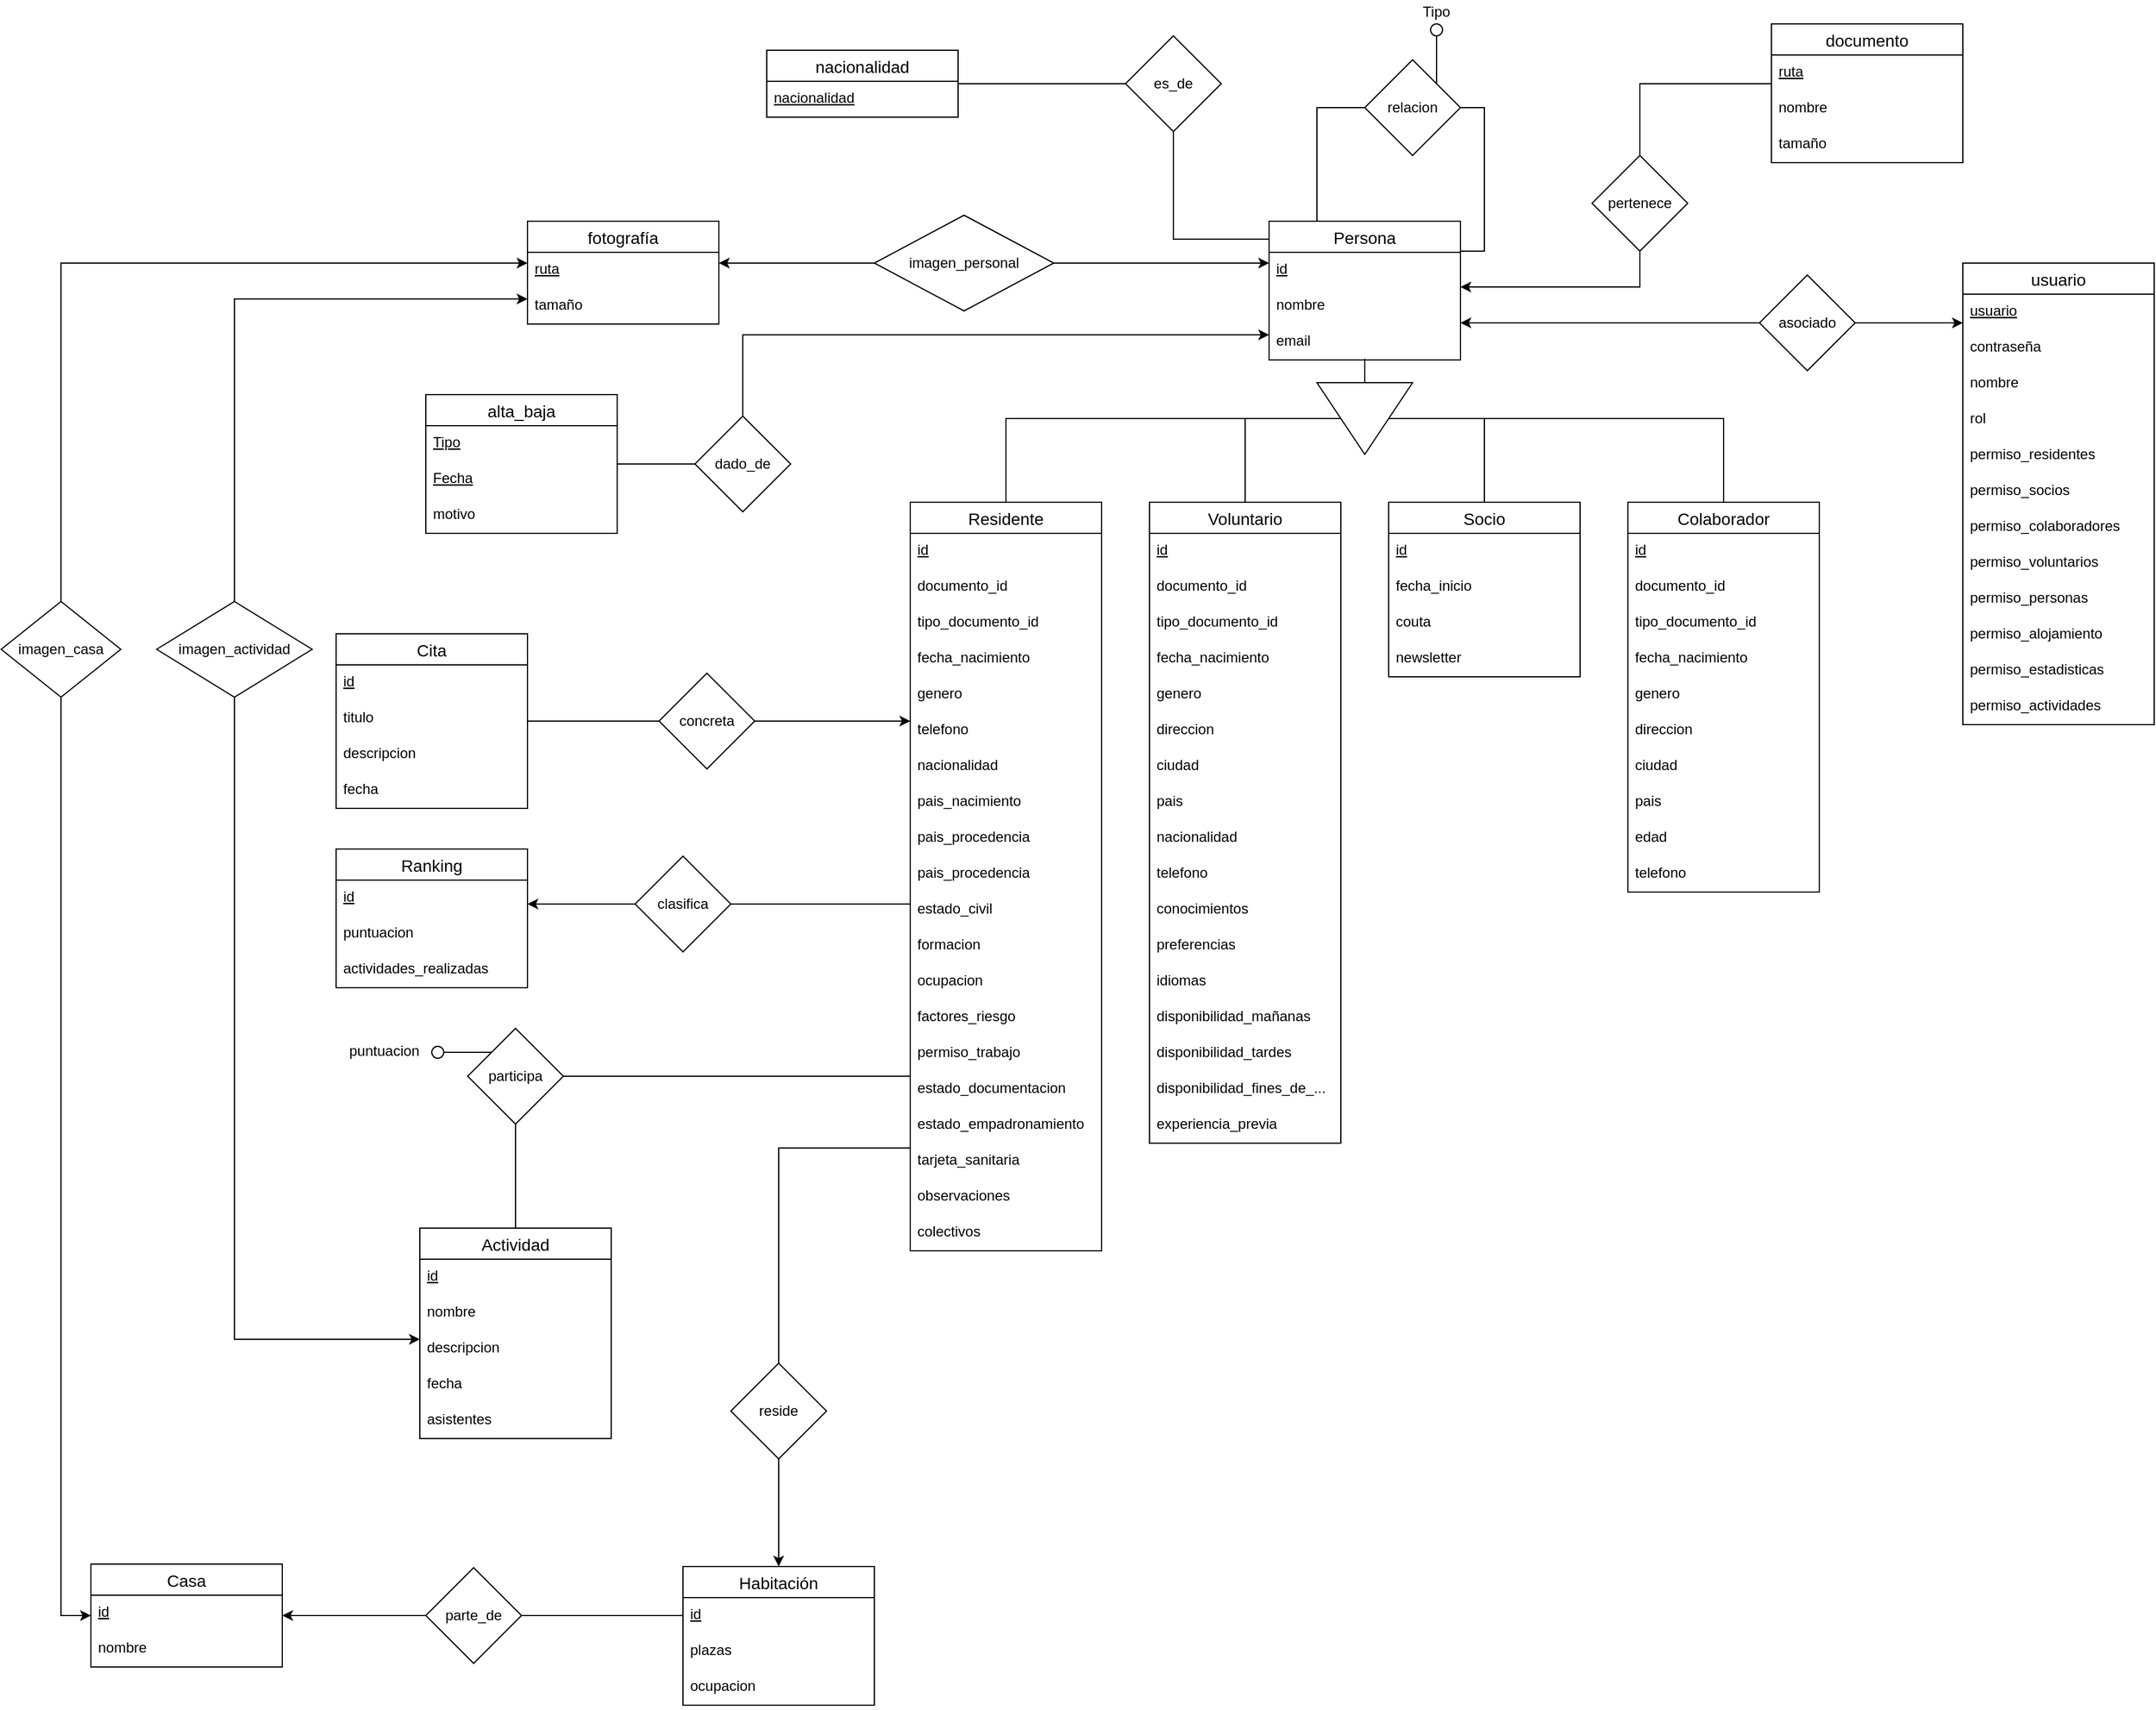 <mxfile>
    <diagram id="R2lEEEUBdFMjLlhIrx00" name="Page-1">
        <mxGraphModel dx="2163" dy="1746" grid="1" gridSize="10" guides="1" tooltips="1" connect="1" arrows="1" fold="1" page="1" pageScale="1" pageWidth="850" pageHeight="1100" math="0" shadow="0" extFonts="Permanent Marker^https://fonts.googleapis.com/css?family=Permanent+Marker">
            <root>
                <mxCell id="0"/>
                <mxCell id="1" parent="0"/>
                <mxCell id="RTzOuYfyrBg2ibAIZVm3-22" style="edgeStyle=orthogonalEdgeStyle;rounded=0;orthogonalLoop=1;jettySize=auto;html=1;endArrow=none;endFill=0;startArrow=classic;startFill=1;" parent="1" source="FFf9qLooeu-6CMNKy_Iy-1" target="RTzOuYfyrBg2ibAIZVm3-21" edge="1">
                    <mxGeometry relative="1" as="geometry">
                        <Array as="points">
                            <mxPoint x="660" y="190"/>
                            <mxPoint x="660" y="190"/>
                        </Array>
                    </mxGeometry>
                </mxCell>
                <mxCell id="FFf9qLooeu-6CMNKy_Iy-1" value="Persona" style="swimlane;fontStyle=0;childLayout=stackLayout;horizontal=1;startSize=26;horizontalStack=0;resizeParent=1;resizeParentMax=0;resizeLast=0;collapsible=1;marginBottom=0;align=center;fontSize=14;" parent="1" vertex="1">
                    <mxGeometry x="400" y="105" width="160" height="116" as="geometry"/>
                </mxCell>
                <mxCell id="FFf9qLooeu-6CMNKy_Iy-3" value="id" style="text;strokeColor=none;fillColor=none;spacingLeft=4;spacingRight=4;overflow=hidden;rotatable=0;points=[[0,0.5],[1,0.5]];portConstraint=eastwest;fontSize=12;fontStyle=4" parent="FFf9qLooeu-6CMNKy_Iy-1" vertex="1">
                    <mxGeometry y="26" width="160" height="30" as="geometry"/>
                </mxCell>
                <mxCell id="FFf9qLooeu-6CMNKy_Iy-4" value="nombre" style="text;strokeColor=none;fillColor=none;spacingLeft=4;spacingRight=4;overflow=hidden;rotatable=0;points=[[0,0.5],[1,0.5]];portConstraint=eastwest;fontSize=12;" parent="FFf9qLooeu-6CMNKy_Iy-1" vertex="1">
                    <mxGeometry y="56" width="160" height="30" as="geometry"/>
                </mxCell>
                <mxCell id="O4gCh91EaSXW-Slrrqmf-2" value="email" style="text;strokeColor=none;fillColor=none;spacingLeft=4;spacingRight=4;overflow=hidden;rotatable=0;points=[[0,0.5],[1,0.5]];portConstraint=eastwest;fontSize=12;" parent="FFf9qLooeu-6CMNKy_Iy-1" vertex="1">
                    <mxGeometry y="86" width="160" height="30" as="geometry"/>
                </mxCell>
                <mxCell id="FFf9qLooeu-6CMNKy_Iy-5" value="Voluntario" style="swimlane;fontStyle=0;childLayout=stackLayout;horizontal=1;startSize=26;horizontalStack=0;resizeParent=1;resizeParentMax=0;resizeLast=0;collapsible=1;marginBottom=0;align=center;fontSize=14;" parent="1" vertex="1">
                    <mxGeometry x="300" y="340" width="160" height="536" as="geometry"/>
                </mxCell>
                <mxCell id="FFf9qLooeu-6CMNKy_Iy-6" value="id" style="text;strokeColor=none;fillColor=none;spacingLeft=4;spacingRight=4;overflow=hidden;rotatable=0;points=[[0,0.5],[1,0.5]];portConstraint=eastwest;fontSize=12;fontStyle=4" parent="FFf9qLooeu-6CMNKy_Iy-5" vertex="1">
                    <mxGeometry y="26" width="160" height="30" as="geometry"/>
                </mxCell>
                <mxCell id="FFf9qLooeu-6CMNKy_Iy-7" value="documento_id" style="text;strokeColor=none;fillColor=none;spacingLeft=4;spacingRight=4;overflow=hidden;rotatable=0;points=[[0,0.5],[1,0.5]];portConstraint=eastwest;fontSize=12;" parent="FFf9qLooeu-6CMNKy_Iy-5" vertex="1">
                    <mxGeometry y="56" width="160" height="30" as="geometry"/>
                </mxCell>
                <mxCell id="O4gCh91EaSXW-Slrrqmf-4" value="tipo_documento_id" style="text;strokeColor=none;fillColor=none;spacingLeft=4;spacingRight=4;overflow=hidden;rotatable=0;points=[[0,0.5],[1,0.5]];portConstraint=eastwest;fontSize=12;" parent="FFf9qLooeu-6CMNKy_Iy-5" vertex="1">
                    <mxGeometry y="86" width="160" height="30" as="geometry"/>
                </mxCell>
                <mxCell id="O4gCh91EaSXW-Slrrqmf-84" value="fecha_nacimiento" style="text;strokeColor=none;fillColor=none;spacingLeft=4;spacingRight=4;overflow=hidden;rotatable=0;points=[[0,0.5],[1,0.5]];portConstraint=eastwest;fontSize=12;" parent="FFf9qLooeu-6CMNKy_Iy-5" vertex="1">
                    <mxGeometry y="116" width="160" height="30" as="geometry"/>
                </mxCell>
                <mxCell id="O4gCh91EaSXW-Slrrqmf-85" value="genero" style="text;strokeColor=none;fillColor=none;spacingLeft=4;spacingRight=4;overflow=hidden;rotatable=0;points=[[0,0.5],[1,0.5]];portConstraint=eastwest;fontSize=12;" parent="FFf9qLooeu-6CMNKy_Iy-5" vertex="1">
                    <mxGeometry y="146" width="160" height="30" as="geometry"/>
                </mxCell>
                <mxCell id="O4gCh91EaSXW-Slrrqmf-92" value="direccion" style="text;strokeColor=none;fillColor=none;spacingLeft=4;spacingRight=4;overflow=hidden;rotatable=0;points=[[0,0.5],[1,0.5]];portConstraint=eastwest;fontSize=12;" parent="FFf9qLooeu-6CMNKy_Iy-5" vertex="1">
                    <mxGeometry y="176" width="160" height="30" as="geometry"/>
                </mxCell>
                <mxCell id="O4gCh91EaSXW-Slrrqmf-93" value="ciudad" style="text;strokeColor=none;fillColor=none;spacingLeft=4;spacingRight=4;overflow=hidden;rotatable=0;points=[[0,0.5],[1,0.5]];portConstraint=eastwest;fontSize=12;" parent="FFf9qLooeu-6CMNKy_Iy-5" vertex="1">
                    <mxGeometry y="206" width="160" height="30" as="geometry"/>
                </mxCell>
                <mxCell id="O4gCh91EaSXW-Slrrqmf-94" value="pais" style="text;strokeColor=none;fillColor=none;spacingLeft=4;spacingRight=4;overflow=hidden;rotatable=0;points=[[0,0.5],[1,0.5]];portConstraint=eastwest;fontSize=12;" parent="FFf9qLooeu-6CMNKy_Iy-5" vertex="1">
                    <mxGeometry y="236" width="160" height="30" as="geometry"/>
                </mxCell>
                <mxCell id="O4gCh91EaSXW-Slrrqmf-95" value="nacionalidad" style="text;strokeColor=none;fillColor=none;spacingLeft=4;spacingRight=4;overflow=hidden;rotatable=0;points=[[0,0.5],[1,0.5]];portConstraint=eastwest;fontSize=12;" parent="FFf9qLooeu-6CMNKy_Iy-5" vertex="1">
                    <mxGeometry y="266" width="160" height="30" as="geometry"/>
                </mxCell>
                <mxCell id="O4gCh91EaSXW-Slrrqmf-96" value="telefono" style="text;strokeColor=none;fillColor=none;spacingLeft=4;spacingRight=4;overflow=hidden;rotatable=0;points=[[0,0.5],[1,0.5]];portConstraint=eastwest;fontSize=12;" parent="FFf9qLooeu-6CMNKy_Iy-5" vertex="1">
                    <mxGeometry y="296" width="160" height="30" as="geometry"/>
                </mxCell>
                <mxCell id="O4gCh91EaSXW-Slrrqmf-97" value="conocimientos" style="text;strokeColor=none;fillColor=none;spacingLeft=4;spacingRight=4;overflow=hidden;rotatable=0;points=[[0,0.5],[1,0.5]];portConstraint=eastwest;fontSize=12;" parent="FFf9qLooeu-6CMNKy_Iy-5" vertex="1">
                    <mxGeometry y="326" width="160" height="30" as="geometry"/>
                </mxCell>
                <mxCell id="O4gCh91EaSXW-Slrrqmf-98" value="preferencias" style="text;strokeColor=none;fillColor=none;spacingLeft=4;spacingRight=4;overflow=hidden;rotatable=0;points=[[0,0.5],[1,0.5]];portConstraint=eastwest;fontSize=12;" parent="FFf9qLooeu-6CMNKy_Iy-5" vertex="1">
                    <mxGeometry y="356" width="160" height="30" as="geometry"/>
                </mxCell>
                <mxCell id="O4gCh91EaSXW-Slrrqmf-99" value="idiomas" style="text;strokeColor=none;fillColor=none;spacingLeft=4;spacingRight=4;overflow=hidden;rotatable=0;points=[[0,0.5],[1,0.5]];portConstraint=eastwest;fontSize=12;" parent="FFf9qLooeu-6CMNKy_Iy-5" vertex="1">
                    <mxGeometry y="386" width="160" height="30" as="geometry"/>
                </mxCell>
                <mxCell id="O4gCh91EaSXW-Slrrqmf-100" value="disponibilidad_mañanas" style="text;strokeColor=none;fillColor=none;spacingLeft=4;spacingRight=4;overflow=hidden;rotatable=0;points=[[0,0.5],[1,0.5]];portConstraint=eastwest;fontSize=12;" parent="FFf9qLooeu-6CMNKy_Iy-5" vertex="1">
                    <mxGeometry y="416" width="160" height="30" as="geometry"/>
                </mxCell>
                <mxCell id="O4gCh91EaSXW-Slrrqmf-102" value="disponibilidad_tardes" style="text;strokeColor=none;fillColor=none;spacingLeft=4;spacingRight=4;overflow=hidden;rotatable=0;points=[[0,0.5],[1,0.5]];portConstraint=eastwest;fontSize=12;" parent="FFf9qLooeu-6CMNKy_Iy-5" vertex="1">
                    <mxGeometry y="446" width="160" height="30" as="geometry"/>
                </mxCell>
                <mxCell id="O4gCh91EaSXW-Slrrqmf-103" value="disponibilidad_fines_de_..." style="text;strokeColor=none;fillColor=none;spacingLeft=4;spacingRight=4;overflow=hidden;rotatable=0;points=[[0,0.5],[1,0.5]];portConstraint=eastwest;fontSize=12;" parent="FFf9qLooeu-6CMNKy_Iy-5" vertex="1">
                    <mxGeometry y="476" width="160" height="30" as="geometry"/>
                </mxCell>
                <mxCell id="O4gCh91EaSXW-Slrrqmf-114" value="experiencia_previa" style="text;strokeColor=none;fillColor=none;spacingLeft=4;spacingRight=4;overflow=hidden;rotatable=0;points=[[0,0.5],[1,0.5]];portConstraint=eastwest;fontSize=12;" parent="FFf9qLooeu-6CMNKy_Iy-5" vertex="1">
                    <mxGeometry y="506" width="160" height="30" as="geometry"/>
                </mxCell>
                <mxCell id="FFf9qLooeu-6CMNKy_Iy-8" value="Socio" style="swimlane;fontStyle=0;childLayout=stackLayout;horizontal=1;startSize=26;horizontalStack=0;resizeParent=1;resizeParentMax=0;resizeLast=0;collapsible=1;marginBottom=0;align=center;fontSize=14;" parent="1" vertex="1">
                    <mxGeometry x="500" y="340" width="160" height="146" as="geometry"/>
                </mxCell>
                <mxCell id="FFf9qLooeu-6CMNKy_Iy-10" value="id" style="text;strokeColor=none;fillColor=none;spacingLeft=4;spacingRight=4;overflow=hidden;rotatable=0;points=[[0,0.5],[1,0.5]];portConstraint=eastwest;fontSize=12;fontStyle=4" parent="FFf9qLooeu-6CMNKy_Iy-8" vertex="1">
                    <mxGeometry y="26" width="160" height="30" as="geometry"/>
                </mxCell>
                <mxCell id="O4gCh91EaSXW-Slrrqmf-115" value="fecha_inicio" style="text;strokeColor=none;fillColor=none;spacingLeft=4;spacingRight=4;overflow=hidden;rotatable=0;points=[[0,0.5],[1,0.5]];portConstraint=eastwest;fontSize=12;" parent="FFf9qLooeu-6CMNKy_Iy-8" vertex="1">
                    <mxGeometry y="56" width="160" height="30" as="geometry"/>
                </mxCell>
                <mxCell id="O4gCh91EaSXW-Slrrqmf-116" value="couta" style="text;strokeColor=none;fillColor=none;spacingLeft=4;spacingRight=4;overflow=hidden;rotatable=0;points=[[0,0.5],[1,0.5]];portConstraint=eastwest;fontSize=12;" parent="FFf9qLooeu-6CMNKy_Iy-8" vertex="1">
                    <mxGeometry y="86" width="160" height="30" as="geometry"/>
                </mxCell>
                <mxCell id="O4gCh91EaSXW-Slrrqmf-117" value="newsletter" style="text;strokeColor=none;fillColor=none;spacingLeft=4;spacingRight=4;overflow=hidden;rotatable=0;points=[[0,0.5],[1,0.5]];portConstraint=eastwest;fontSize=12;" parent="FFf9qLooeu-6CMNKy_Iy-8" vertex="1">
                    <mxGeometry y="116" width="160" height="30" as="geometry"/>
                </mxCell>
                <mxCell id="FFf9qLooeu-6CMNKy_Iy-11" value="Colaborador" style="swimlane;fontStyle=0;childLayout=stackLayout;horizontal=1;startSize=26;horizontalStack=0;resizeParent=1;resizeParentMax=0;resizeLast=0;collapsible=1;marginBottom=0;align=center;fontSize=14;" parent="1" vertex="1">
                    <mxGeometry x="700" y="340" width="160" height="326" as="geometry"/>
                </mxCell>
                <mxCell id="FFf9qLooeu-6CMNKy_Iy-13" value="id" style="text;strokeColor=none;fillColor=none;spacingLeft=4;spacingRight=4;overflow=hidden;rotatable=0;points=[[0,0.5],[1,0.5]];portConstraint=eastwest;fontSize=12;fontStyle=4" parent="FFf9qLooeu-6CMNKy_Iy-11" vertex="1">
                    <mxGeometry y="26" width="160" height="30" as="geometry"/>
                </mxCell>
                <mxCell id="O4gCh91EaSXW-Slrrqmf-7" value="documento_id" style="text;strokeColor=none;fillColor=none;spacingLeft=4;spacingRight=4;overflow=hidden;rotatable=0;points=[[0,0.5],[1,0.5]];portConstraint=eastwest;fontSize=12;" parent="FFf9qLooeu-6CMNKy_Iy-11" vertex="1">
                    <mxGeometry y="56" width="160" height="30" as="geometry"/>
                </mxCell>
                <mxCell id="O4gCh91EaSXW-Slrrqmf-8" value="tipo_documento_id" style="text;strokeColor=none;fillColor=none;spacingLeft=4;spacingRight=4;overflow=hidden;rotatable=0;points=[[0,0.5],[1,0.5]];portConstraint=eastwest;fontSize=12;" parent="FFf9qLooeu-6CMNKy_Iy-11" vertex="1">
                    <mxGeometry y="86" width="160" height="30" as="geometry"/>
                </mxCell>
                <mxCell id="O4gCh91EaSXW-Slrrqmf-121" value="fecha_nacimiento" style="text;strokeColor=none;fillColor=none;spacingLeft=4;spacingRight=4;overflow=hidden;rotatable=0;points=[[0,0.5],[1,0.5]];portConstraint=eastwest;fontSize=12;" parent="FFf9qLooeu-6CMNKy_Iy-11" vertex="1">
                    <mxGeometry y="116" width="160" height="30" as="geometry"/>
                </mxCell>
                <mxCell id="O4gCh91EaSXW-Slrrqmf-122" value="genero" style="text;strokeColor=none;fillColor=none;spacingLeft=4;spacingRight=4;overflow=hidden;rotatable=0;points=[[0,0.5],[1,0.5]];portConstraint=eastwest;fontSize=12;" parent="FFf9qLooeu-6CMNKy_Iy-11" vertex="1">
                    <mxGeometry y="146" width="160" height="30" as="geometry"/>
                </mxCell>
                <mxCell id="O4gCh91EaSXW-Slrrqmf-123" value="direccion" style="text;strokeColor=none;fillColor=none;spacingLeft=4;spacingRight=4;overflow=hidden;rotatable=0;points=[[0,0.5],[1,0.5]];portConstraint=eastwest;fontSize=12;" parent="FFf9qLooeu-6CMNKy_Iy-11" vertex="1">
                    <mxGeometry y="176" width="160" height="30" as="geometry"/>
                </mxCell>
                <mxCell id="O4gCh91EaSXW-Slrrqmf-124" value="ciudad" style="text;strokeColor=none;fillColor=none;spacingLeft=4;spacingRight=4;overflow=hidden;rotatable=0;points=[[0,0.5],[1,0.5]];portConstraint=eastwest;fontSize=12;" parent="FFf9qLooeu-6CMNKy_Iy-11" vertex="1">
                    <mxGeometry y="206" width="160" height="30" as="geometry"/>
                </mxCell>
                <mxCell id="O4gCh91EaSXW-Slrrqmf-125" value="pais" style="text;strokeColor=none;fillColor=none;spacingLeft=4;spacingRight=4;overflow=hidden;rotatable=0;points=[[0,0.5],[1,0.5]];portConstraint=eastwest;fontSize=12;" parent="FFf9qLooeu-6CMNKy_Iy-11" vertex="1">
                    <mxGeometry y="236" width="160" height="30" as="geometry"/>
                </mxCell>
                <mxCell id="O4gCh91EaSXW-Slrrqmf-126" value="edad" style="text;strokeColor=none;fillColor=none;spacingLeft=4;spacingRight=4;overflow=hidden;rotatable=0;points=[[0,0.5],[1,0.5]];portConstraint=eastwest;fontSize=12;" parent="FFf9qLooeu-6CMNKy_Iy-11" vertex="1">
                    <mxGeometry y="266" width="160" height="30" as="geometry"/>
                </mxCell>
                <mxCell id="O4gCh91EaSXW-Slrrqmf-127" value="telefono" style="text;strokeColor=none;fillColor=none;spacingLeft=4;spacingRight=4;overflow=hidden;rotatable=0;points=[[0,0.5],[1,0.5]];portConstraint=eastwest;fontSize=12;" parent="FFf9qLooeu-6CMNKy_Iy-11" vertex="1">
                    <mxGeometry y="296" width="160" height="30" as="geometry"/>
                </mxCell>
                <mxCell id="FFf9qLooeu-6CMNKy_Iy-14" value="Residente" style="swimlane;fontStyle=0;childLayout=stackLayout;horizontal=1;startSize=26;horizontalStack=0;resizeParent=1;resizeParentMax=0;resizeLast=0;collapsible=1;marginBottom=0;align=center;fontSize=14;" parent="1" vertex="1">
                    <mxGeometry x="100" y="340" width="160" height="626" as="geometry"/>
                </mxCell>
                <mxCell id="FFf9qLooeu-6CMNKy_Iy-15" value="id" style="text;strokeColor=none;fillColor=none;spacingLeft=4;spacingRight=4;overflow=hidden;rotatable=0;points=[[0,0.5],[1,0.5]];portConstraint=eastwest;fontSize=12;fontStyle=4" parent="FFf9qLooeu-6CMNKy_Iy-14" vertex="1">
                    <mxGeometry y="26" width="160" height="30" as="geometry"/>
                </mxCell>
                <mxCell id="FFf9qLooeu-6CMNKy_Iy-16" value="documento_id" style="text;strokeColor=none;fillColor=none;spacingLeft=4;spacingRight=4;overflow=hidden;rotatable=0;points=[[0,0.5],[1,0.5]];portConstraint=eastwest;fontSize=12;" parent="FFf9qLooeu-6CMNKy_Iy-14" vertex="1">
                    <mxGeometry y="56" width="160" height="30" as="geometry"/>
                </mxCell>
                <mxCell id="O4gCh91EaSXW-Slrrqmf-3" value="tipo_documento_id" style="text;strokeColor=none;fillColor=none;spacingLeft=4;spacingRight=4;overflow=hidden;rotatable=0;points=[[0,0.5],[1,0.5]];portConstraint=eastwest;fontSize=12;" parent="FFf9qLooeu-6CMNKy_Iy-14" vertex="1">
                    <mxGeometry y="86" width="160" height="30" as="geometry"/>
                </mxCell>
                <mxCell id="O4gCh91EaSXW-Slrrqmf-9" value="fecha_nacimiento" style="text;strokeColor=none;fillColor=none;spacingLeft=4;spacingRight=4;overflow=hidden;rotatable=0;points=[[0,0.5],[1,0.5]];portConstraint=eastwest;fontSize=12;" parent="FFf9qLooeu-6CMNKy_Iy-14" vertex="1">
                    <mxGeometry y="116" width="160" height="30" as="geometry"/>
                </mxCell>
                <mxCell id="O4gCh91EaSXW-Slrrqmf-10" value="genero" style="text;strokeColor=none;fillColor=none;spacingLeft=4;spacingRight=4;overflow=hidden;rotatable=0;points=[[0,0.5],[1,0.5]];portConstraint=eastwest;fontSize=12;" parent="FFf9qLooeu-6CMNKy_Iy-14" vertex="1">
                    <mxGeometry y="146" width="160" height="30" as="geometry"/>
                </mxCell>
                <mxCell id="O4gCh91EaSXW-Slrrqmf-11" value="telefono" style="text;strokeColor=none;fillColor=none;spacingLeft=4;spacingRight=4;overflow=hidden;rotatable=0;points=[[0,0.5],[1,0.5]];portConstraint=eastwest;fontSize=12;" parent="FFf9qLooeu-6CMNKy_Iy-14" vertex="1">
                    <mxGeometry y="176" width="160" height="30" as="geometry"/>
                </mxCell>
                <mxCell id="O4gCh91EaSXW-Slrrqmf-12" value="nacionalidad" style="text;strokeColor=none;fillColor=none;spacingLeft=4;spacingRight=4;overflow=hidden;rotatable=0;points=[[0,0.5],[1,0.5]];portConstraint=eastwest;fontSize=12;" parent="FFf9qLooeu-6CMNKy_Iy-14" vertex="1">
                    <mxGeometry y="206" width="160" height="30" as="geometry"/>
                </mxCell>
                <mxCell id="O4gCh91EaSXW-Slrrqmf-21" value="pais_nacimiento" style="text;strokeColor=none;fillColor=none;spacingLeft=4;spacingRight=4;overflow=hidden;rotatable=0;points=[[0,0.5],[1,0.5]];portConstraint=eastwest;fontSize=12;" parent="FFf9qLooeu-6CMNKy_Iy-14" vertex="1">
                    <mxGeometry y="236" width="160" height="30" as="geometry"/>
                </mxCell>
                <mxCell id="O4gCh91EaSXW-Slrrqmf-22" value="pais_procedencia" style="text;strokeColor=none;fillColor=none;spacingLeft=4;spacingRight=4;overflow=hidden;rotatable=0;points=[[0,0.5],[1,0.5]];portConstraint=eastwest;fontSize=12;" parent="FFf9qLooeu-6CMNKy_Iy-14" vertex="1">
                    <mxGeometry y="266" width="160" height="30" as="geometry"/>
                </mxCell>
                <mxCell id="O4gCh91EaSXW-Slrrqmf-28" value="pais_procedencia" style="text;strokeColor=none;fillColor=none;spacingLeft=4;spacingRight=4;overflow=hidden;rotatable=0;points=[[0,0.5],[1,0.5]];portConstraint=eastwest;fontSize=12;" parent="FFf9qLooeu-6CMNKy_Iy-14" vertex="1">
                    <mxGeometry y="296" width="160" height="30" as="geometry"/>
                </mxCell>
                <mxCell id="O4gCh91EaSXW-Slrrqmf-31" value="estado_civil" style="text;strokeColor=none;fillColor=none;spacingLeft=4;spacingRight=4;overflow=hidden;rotatable=0;points=[[0,0.5],[1,0.5]];portConstraint=eastwest;fontSize=12;" parent="FFf9qLooeu-6CMNKy_Iy-14" vertex="1">
                    <mxGeometry y="326" width="160" height="30" as="geometry"/>
                </mxCell>
                <mxCell id="O4gCh91EaSXW-Slrrqmf-35" value="formacion" style="text;strokeColor=none;fillColor=none;spacingLeft=4;spacingRight=4;overflow=hidden;rotatable=0;points=[[0,0.5],[1,0.5]];portConstraint=eastwest;fontSize=12;" parent="FFf9qLooeu-6CMNKy_Iy-14" vertex="1">
                    <mxGeometry y="356" width="160" height="30" as="geometry"/>
                </mxCell>
                <mxCell id="O4gCh91EaSXW-Slrrqmf-36" value="ocupacion" style="text;strokeColor=none;fillColor=none;spacingLeft=4;spacingRight=4;overflow=hidden;rotatable=0;points=[[0,0.5],[1,0.5]];portConstraint=eastwest;fontSize=12;" parent="FFf9qLooeu-6CMNKy_Iy-14" vertex="1">
                    <mxGeometry y="386" width="160" height="30" as="geometry"/>
                </mxCell>
                <mxCell id="O4gCh91EaSXW-Slrrqmf-37" value="factores_riesgo" style="text;strokeColor=none;fillColor=none;spacingLeft=4;spacingRight=4;overflow=hidden;rotatable=0;points=[[0,0.5],[1,0.5]];portConstraint=eastwest;fontSize=12;" parent="FFf9qLooeu-6CMNKy_Iy-14" vertex="1">
                    <mxGeometry y="416" width="160" height="30" as="geometry"/>
                </mxCell>
                <mxCell id="O4gCh91EaSXW-Slrrqmf-53" value="permiso_trabajo" style="text;strokeColor=none;fillColor=none;spacingLeft=4;spacingRight=4;overflow=hidden;rotatable=0;points=[[0,0.5],[1,0.5]];portConstraint=eastwest;fontSize=12;" parent="FFf9qLooeu-6CMNKy_Iy-14" vertex="1">
                    <mxGeometry y="446" width="160" height="30" as="geometry"/>
                </mxCell>
                <mxCell id="O4gCh91EaSXW-Slrrqmf-70" value="estado_documentacion" style="text;strokeColor=none;fillColor=none;spacingLeft=4;spacingRight=4;overflow=hidden;rotatable=0;points=[[0,0.5],[1,0.5]];portConstraint=eastwest;fontSize=12;" parent="FFf9qLooeu-6CMNKy_Iy-14" vertex="1">
                    <mxGeometry y="476" width="160" height="30" as="geometry"/>
                </mxCell>
                <mxCell id="O4gCh91EaSXW-Slrrqmf-71" value="estado_empadronamiento" style="text;strokeColor=none;fillColor=none;spacingLeft=4;spacingRight=4;overflow=hidden;rotatable=0;points=[[0,0.5],[1,0.5]];portConstraint=eastwest;fontSize=12;" parent="FFf9qLooeu-6CMNKy_Iy-14" vertex="1">
                    <mxGeometry y="506" width="160" height="30" as="geometry"/>
                </mxCell>
                <mxCell id="O4gCh91EaSXW-Slrrqmf-72" value="tarjeta_sanitaria" style="text;strokeColor=none;fillColor=none;spacingLeft=4;spacingRight=4;overflow=hidden;rotatable=0;points=[[0,0.5],[1,0.5]];portConstraint=eastwest;fontSize=12;" parent="FFf9qLooeu-6CMNKy_Iy-14" vertex="1">
                    <mxGeometry y="536" width="160" height="30" as="geometry"/>
                </mxCell>
                <mxCell id="O4gCh91EaSXW-Slrrqmf-76" value="observaciones" style="text;strokeColor=none;fillColor=none;spacingLeft=4;spacingRight=4;overflow=hidden;rotatable=0;points=[[0,0.5],[1,0.5]];portConstraint=eastwest;fontSize=12;" parent="FFf9qLooeu-6CMNKy_Iy-14" vertex="1">
                    <mxGeometry y="566" width="160" height="30" as="geometry"/>
                </mxCell>
                <mxCell id="O4gCh91EaSXW-Slrrqmf-77" value="colectivos" style="text;strokeColor=none;fillColor=none;spacingLeft=4;spacingRight=4;overflow=hidden;rotatable=0;points=[[0,0.5],[1,0.5]];portConstraint=eastwest;fontSize=12;" parent="FFf9qLooeu-6CMNKy_Iy-14" vertex="1">
                    <mxGeometry y="596" width="160" height="30" as="geometry"/>
                </mxCell>
                <mxCell id="FFf9qLooeu-6CMNKy_Iy-19" style="edgeStyle=orthogonalEdgeStyle;rounded=0;orthogonalLoop=1;jettySize=auto;html=1;endArrow=none;endFill=0;" parent="1" source="FFf9qLooeu-6CMNKy_Iy-17" target="FFf9qLooeu-6CMNKy_Iy-1" edge="1">
                    <mxGeometry relative="1" as="geometry"/>
                </mxCell>
                <mxCell id="FFf9qLooeu-6CMNKy_Iy-20" style="edgeStyle=orthogonalEdgeStyle;rounded=0;orthogonalLoop=1;jettySize=auto;html=1;endArrow=none;endFill=0;" parent="1" source="FFf9qLooeu-6CMNKy_Iy-17" target="FFf9qLooeu-6CMNKy_Iy-14" edge="1">
                    <mxGeometry relative="1" as="geometry"/>
                </mxCell>
                <mxCell id="FFf9qLooeu-6CMNKy_Iy-21" style="edgeStyle=orthogonalEdgeStyle;rounded=0;orthogonalLoop=1;jettySize=auto;html=1;endArrow=none;endFill=0;" parent="1" source="FFf9qLooeu-6CMNKy_Iy-17" target="FFf9qLooeu-6CMNKy_Iy-5" edge="1">
                    <mxGeometry relative="1" as="geometry">
                        <Array as="points">
                            <mxPoint x="380" y="270"/>
                        </Array>
                    </mxGeometry>
                </mxCell>
                <mxCell id="FFf9qLooeu-6CMNKy_Iy-22" style="edgeStyle=orthogonalEdgeStyle;rounded=0;orthogonalLoop=1;jettySize=auto;html=1;endArrow=none;endFill=0;" parent="1" source="FFf9qLooeu-6CMNKy_Iy-17" target="FFf9qLooeu-6CMNKy_Iy-8" edge="1">
                    <mxGeometry relative="1" as="geometry">
                        <Array as="points">
                            <mxPoint x="580" y="270"/>
                        </Array>
                    </mxGeometry>
                </mxCell>
                <mxCell id="FFf9qLooeu-6CMNKy_Iy-23" style="edgeStyle=orthogonalEdgeStyle;rounded=0;orthogonalLoop=1;jettySize=auto;html=1;endArrow=none;endFill=0;" parent="1" source="FFf9qLooeu-6CMNKy_Iy-17" target="FFf9qLooeu-6CMNKy_Iy-11" edge="1">
                    <mxGeometry relative="1" as="geometry"/>
                </mxCell>
                <mxCell id="FFf9qLooeu-6CMNKy_Iy-17" value="" style="triangle;whiteSpace=wrap;html=1;rotation=90;" parent="1" vertex="1">
                    <mxGeometry x="450" y="230" width="60" height="80" as="geometry"/>
                </mxCell>
                <mxCell id="FFf9qLooeu-6CMNKy_Iy-28" style="edgeStyle=orthogonalEdgeStyle;rounded=0;orthogonalLoop=1;jettySize=auto;html=1;endArrow=none;endFill=0;" parent="1" source="FFf9qLooeu-6CMNKy_Iy-24" target="FFf9qLooeu-6CMNKy_Iy-27" edge="1">
                    <mxGeometry relative="1" as="geometry"/>
                </mxCell>
                <mxCell id="FFf9qLooeu-6CMNKy_Iy-24" value="alta_baja" style="swimlane;fontStyle=0;childLayout=stackLayout;horizontal=1;startSize=26;horizontalStack=0;resizeParent=1;resizeParentMax=0;resizeLast=0;collapsible=1;marginBottom=0;align=center;fontSize=14;" parent="1" vertex="1">
                    <mxGeometry x="-305" y="250" width="160" height="116" as="geometry"/>
                </mxCell>
                <mxCell id="FFf9qLooeu-6CMNKy_Iy-25" value="Tipo" style="text;strokeColor=none;fillColor=none;spacingLeft=4;spacingRight=4;overflow=hidden;rotatable=0;points=[[0,0.5],[1,0.5]];portConstraint=eastwest;fontSize=12;fontStyle=4" parent="FFf9qLooeu-6CMNKy_Iy-24" vertex="1">
                    <mxGeometry y="26" width="160" height="30" as="geometry"/>
                </mxCell>
                <mxCell id="FFf9qLooeu-6CMNKy_Iy-26" value="Fecha" style="text;strokeColor=none;fillColor=none;spacingLeft=4;spacingRight=4;overflow=hidden;rotatable=0;points=[[0,0.5],[1,0.5]];portConstraint=eastwest;fontSize=12;fontStyle=4" parent="FFf9qLooeu-6CMNKy_Iy-24" vertex="1">
                    <mxGeometry y="56" width="160" height="30" as="geometry"/>
                </mxCell>
                <mxCell id="O4gCh91EaSXW-Slrrqmf-30" value="motivo" style="text;strokeColor=none;fillColor=none;spacingLeft=4;spacingRight=4;overflow=hidden;rotatable=0;points=[[0,0.5],[1,0.5]];portConstraint=eastwest;fontSize=12;" parent="FFf9qLooeu-6CMNKy_Iy-24" vertex="1">
                    <mxGeometry y="86" width="160" height="30" as="geometry"/>
                </mxCell>
                <mxCell id="FFf9qLooeu-6CMNKy_Iy-30" style="edgeStyle=orthogonalEdgeStyle;rounded=0;orthogonalLoop=1;jettySize=auto;html=1;endArrow=classic;endFill=1;" parent="1" source="FFf9qLooeu-6CMNKy_Iy-27" target="FFf9qLooeu-6CMNKy_Iy-1" edge="1">
                    <mxGeometry relative="1" as="geometry">
                        <mxPoint x="80" y="440" as="targetPoint"/>
                        <Array as="points">
                            <mxPoint x="-40" y="200"/>
                        </Array>
                    </mxGeometry>
                </mxCell>
                <mxCell id="FFf9qLooeu-6CMNKy_Iy-27" value="dado_de" style="rhombus;whiteSpace=wrap;html=1;" parent="1" vertex="1">
                    <mxGeometry x="-80" y="268" width="80" height="80" as="geometry"/>
                </mxCell>
                <mxCell id="FFf9qLooeu-6CMNKy_Iy-31" value="fotografía" style="swimlane;fontStyle=0;childLayout=stackLayout;horizontal=1;startSize=26;horizontalStack=0;resizeParent=1;resizeParentMax=0;resizeLast=0;collapsible=1;marginBottom=0;align=center;fontSize=14;" parent="1" vertex="1">
                    <mxGeometry x="-220" y="105" width="160" height="86" as="geometry"/>
                </mxCell>
                <mxCell id="FFf9qLooeu-6CMNKy_Iy-32" value="ruta" style="text;strokeColor=none;fillColor=none;spacingLeft=4;spacingRight=4;overflow=hidden;rotatable=0;points=[[0,0.5],[1,0.5]];portConstraint=eastwest;fontSize=12;fontStyle=4" parent="FFf9qLooeu-6CMNKy_Iy-31" vertex="1">
                    <mxGeometry y="26" width="160" height="30" as="geometry"/>
                </mxCell>
                <mxCell id="FFf9qLooeu-6CMNKy_Iy-35" value="tamaño" style="text;strokeColor=none;fillColor=none;spacingLeft=4;spacingRight=4;overflow=hidden;rotatable=0;points=[[0,0.5],[1,0.5]];portConstraint=eastwest;fontSize=12;" parent="FFf9qLooeu-6CMNKy_Iy-31" vertex="1">
                    <mxGeometry y="56" width="160" height="30" as="geometry"/>
                </mxCell>
                <mxCell id="FFf9qLooeu-6CMNKy_Iy-37" style="edgeStyle=orthogonalEdgeStyle;rounded=0;orthogonalLoop=1;jettySize=auto;html=1;endArrow=classic;endFill=1;" parent="1" source="FFf9qLooeu-6CMNKy_Iy-36" target="FFf9qLooeu-6CMNKy_Iy-1" edge="1">
                    <mxGeometry relative="1" as="geometry">
                        <Array as="points">
                            <mxPoint x="710" y="160"/>
                        </Array>
                    </mxGeometry>
                </mxCell>
                <mxCell id="FFf9qLooeu-6CMNKy_Iy-38" style="edgeStyle=orthogonalEdgeStyle;rounded=0;orthogonalLoop=1;jettySize=auto;html=1;endArrow=none;endFill=0;" parent="1" source="FFf9qLooeu-6CMNKy_Iy-36" target="Ze54EGar3hF_JNQqJty--6" edge="1">
                    <mxGeometry relative="1" as="geometry">
                        <Array as="points">
                            <mxPoint x="710" y="-10"/>
                        </Array>
                    </mxGeometry>
                </mxCell>
                <mxCell id="FFf9qLooeu-6CMNKy_Iy-36" value="pertenece" style="rhombus;whiteSpace=wrap;html=1;" parent="1" vertex="1">
                    <mxGeometry x="670" y="50" width="80" height="80" as="geometry"/>
                </mxCell>
                <mxCell id="FFf9qLooeu-6CMNKy_Iy-39" value="Cita" style="swimlane;fontStyle=0;childLayout=stackLayout;horizontal=1;startSize=26;horizontalStack=0;resizeParent=1;resizeParentMax=0;resizeLast=0;collapsible=1;marginBottom=0;align=center;fontSize=14;" parent="1" vertex="1">
                    <mxGeometry x="-380" y="450" width="160" height="146" as="geometry"/>
                </mxCell>
                <mxCell id="RTzOuYfyrBg2ibAIZVm3-7" value="id" style="text;strokeColor=none;fillColor=none;spacingLeft=4;spacingRight=4;overflow=hidden;rotatable=0;points=[[0,0.5],[1,0.5]];portConstraint=eastwest;fontSize=12;fontStyle=4" parent="FFf9qLooeu-6CMNKy_Iy-39" vertex="1">
                    <mxGeometry y="26" width="160" height="30" as="geometry"/>
                </mxCell>
                <mxCell id="FFf9qLooeu-6CMNKy_Iy-40" value="titulo" style="text;strokeColor=none;fillColor=none;spacingLeft=4;spacingRight=4;overflow=hidden;rotatable=0;points=[[0,0.5],[1,0.5]];portConstraint=eastwest;fontSize=12;" parent="FFf9qLooeu-6CMNKy_Iy-39" vertex="1">
                    <mxGeometry y="56" width="160" height="30" as="geometry"/>
                </mxCell>
                <mxCell id="O4gCh91EaSXW-Slrrqmf-128" value="descripcion" style="text;strokeColor=none;fillColor=none;spacingLeft=4;spacingRight=4;overflow=hidden;rotatable=0;points=[[0,0.5],[1,0.5]];portConstraint=eastwest;fontSize=12;" parent="FFf9qLooeu-6CMNKy_Iy-39" vertex="1">
                    <mxGeometry y="86" width="160" height="30" as="geometry"/>
                </mxCell>
                <mxCell id="FFf9qLooeu-6CMNKy_Iy-41" value="fecha" style="text;strokeColor=none;fillColor=none;spacingLeft=4;spacingRight=4;overflow=hidden;rotatable=0;points=[[0,0.5],[1,0.5]];portConstraint=eastwest;fontSize=12;" parent="FFf9qLooeu-6CMNKy_Iy-39" vertex="1">
                    <mxGeometry y="116" width="160" height="30" as="geometry"/>
                </mxCell>
                <mxCell id="FFf9qLooeu-6CMNKy_Iy-44" style="edgeStyle=orthogonalEdgeStyle;rounded=0;orthogonalLoop=1;jettySize=auto;html=1;endArrow=none;endFill=0;" parent="1" source="FFf9qLooeu-6CMNKy_Iy-43" target="FFf9qLooeu-6CMNKy_Iy-39" edge="1">
                    <mxGeometry relative="1" as="geometry"/>
                </mxCell>
                <mxCell id="FFf9qLooeu-6CMNKy_Iy-45" style="edgeStyle=orthogonalEdgeStyle;rounded=0;orthogonalLoop=1;jettySize=auto;html=1;endArrow=classic;endFill=1;" parent="1" source="FFf9qLooeu-6CMNKy_Iy-43" target="FFf9qLooeu-6CMNKy_Iy-14" edge="1">
                    <mxGeometry relative="1" as="geometry">
                        <Array as="points">
                            <mxPoint x="100" y="523"/>
                            <mxPoint x="100" y="523"/>
                        </Array>
                    </mxGeometry>
                </mxCell>
                <mxCell id="FFf9qLooeu-6CMNKy_Iy-43" value="concreta" style="rhombus;whiteSpace=wrap;html=1;" parent="1" vertex="1">
                    <mxGeometry x="-110" y="483" width="80" height="80" as="geometry"/>
                </mxCell>
                <mxCell id="FFf9qLooeu-6CMNKy_Iy-46" value="Habitación" style="swimlane;fontStyle=0;childLayout=stackLayout;horizontal=1;startSize=26;horizontalStack=0;resizeParent=1;resizeParentMax=0;resizeLast=0;collapsible=1;marginBottom=0;align=center;fontSize=14;" parent="1" vertex="1">
                    <mxGeometry x="-90" y="1230" width="160" height="116" as="geometry"/>
                </mxCell>
                <mxCell id="FFf9qLooeu-6CMNKy_Iy-47" value="id" style="text;strokeColor=none;fillColor=none;spacingLeft=4;spacingRight=4;overflow=hidden;rotatable=0;points=[[0,0.5],[1,0.5]];portConstraint=eastwest;fontSize=12;fontStyle=4" parent="FFf9qLooeu-6CMNKy_Iy-46" vertex="1">
                    <mxGeometry y="26" width="160" height="30" as="geometry"/>
                </mxCell>
                <mxCell id="FFf9qLooeu-6CMNKy_Iy-48" value="plazas" style="text;strokeColor=none;fillColor=none;spacingLeft=4;spacingRight=4;overflow=hidden;rotatable=0;points=[[0,0.5],[1,0.5]];portConstraint=eastwest;fontSize=12;" parent="FFf9qLooeu-6CMNKy_Iy-46" vertex="1">
                    <mxGeometry y="56" width="160" height="30" as="geometry"/>
                </mxCell>
                <mxCell id="FFf9qLooeu-6CMNKy_Iy-49" value="ocupacion" style="text;strokeColor=none;fillColor=none;spacingLeft=4;spacingRight=4;overflow=hidden;rotatable=0;points=[[0,0.5],[1,0.5]];portConstraint=eastwest;fontSize=12;" parent="FFf9qLooeu-6CMNKy_Iy-46" vertex="1">
                    <mxGeometry y="86" width="160" height="30" as="geometry"/>
                </mxCell>
                <mxCell id="nmJCja0T0oJo21-9fYm4-6" style="edgeStyle=orthogonalEdgeStyle;rounded=0;orthogonalLoop=1;jettySize=auto;html=1;entryX=0.5;entryY=1;entryDx=0;entryDy=0;startArrow=classic;startFill=1;endArrow=none;endFill=0;" parent="1" source="FFf9qLooeu-6CMNKy_Iy-50" target="nmJCja0T0oJo21-9fYm4-7" edge="1">
                    <mxGeometry relative="1" as="geometry">
                        <mxPoint x="-660" y="470" as="targetPoint"/>
                        <Array as="points">
                            <mxPoint x="-610" y="1271"/>
                        </Array>
                    </mxGeometry>
                </mxCell>
                <mxCell id="FFf9qLooeu-6CMNKy_Iy-50" value="Casa" style="swimlane;fontStyle=0;childLayout=stackLayout;horizontal=1;startSize=26;horizontalStack=0;resizeParent=1;resizeParentMax=0;resizeLast=0;collapsible=1;marginBottom=0;align=center;fontSize=14;" parent="1" vertex="1">
                    <mxGeometry x="-585" y="1228" width="160" height="86" as="geometry"/>
                </mxCell>
                <mxCell id="FFf9qLooeu-6CMNKy_Iy-51" value="id" style="text;strokeColor=none;fillColor=none;spacingLeft=4;spacingRight=4;overflow=hidden;rotatable=0;points=[[0,0.5],[1,0.5]];portConstraint=eastwest;fontSize=12;fontStyle=4" parent="FFf9qLooeu-6CMNKy_Iy-50" vertex="1">
                    <mxGeometry y="26" width="160" height="30" as="geometry"/>
                </mxCell>
                <mxCell id="FFf9qLooeu-6CMNKy_Iy-52" value="nombre" style="text;strokeColor=none;fillColor=none;spacingLeft=4;spacingRight=4;overflow=hidden;rotatable=0;points=[[0,0.5],[1,0.5]];portConstraint=eastwest;fontSize=12;" parent="FFf9qLooeu-6CMNKy_Iy-50" vertex="1">
                    <mxGeometry y="56" width="160" height="30" as="geometry"/>
                </mxCell>
                <mxCell id="FFf9qLooeu-6CMNKy_Iy-55" style="edgeStyle=orthogonalEdgeStyle;rounded=0;orthogonalLoop=1;jettySize=auto;html=1;endArrow=none;endFill=0;" parent="1" source="FFf9qLooeu-6CMNKy_Iy-54" target="FFf9qLooeu-6CMNKy_Iy-14" edge="1">
                    <mxGeometry relative="1" as="geometry">
                        <mxPoint x="50" y="1086" as="targetPoint"/>
                        <Array as="points">
                            <mxPoint x="-10" y="880"/>
                        </Array>
                    </mxGeometry>
                </mxCell>
                <mxCell id="FFf9qLooeu-6CMNKy_Iy-56" style="edgeStyle=orthogonalEdgeStyle;rounded=0;orthogonalLoop=1;jettySize=auto;html=1;endArrow=classic;endFill=1;" parent="1" source="FFf9qLooeu-6CMNKy_Iy-54" target="FFf9qLooeu-6CMNKy_Iy-46" edge="1">
                    <mxGeometry relative="1" as="geometry"/>
                </mxCell>
                <mxCell id="FFf9qLooeu-6CMNKy_Iy-54" value="reside" style="rhombus;whiteSpace=wrap;html=1;" parent="1" vertex="1">
                    <mxGeometry x="-50" y="1060" width="80" height="80" as="geometry"/>
                </mxCell>
                <mxCell id="FFf9qLooeu-6CMNKy_Iy-58" style="edgeStyle=orthogonalEdgeStyle;rounded=0;orthogonalLoop=1;jettySize=auto;html=1;endArrow=classic;endFill=1;" parent="1" source="FFf9qLooeu-6CMNKy_Iy-57" target="FFf9qLooeu-6CMNKy_Iy-50" edge="1">
                    <mxGeometry relative="1" as="geometry"/>
                </mxCell>
                <mxCell id="FFf9qLooeu-6CMNKy_Iy-59" style="edgeStyle=orthogonalEdgeStyle;rounded=0;orthogonalLoop=1;jettySize=auto;html=1;endArrow=none;endFill=0;entryX=0;entryY=0.5;entryDx=0;entryDy=0;" parent="1" source="FFf9qLooeu-6CMNKy_Iy-57" target="FFf9qLooeu-6CMNKy_Iy-47" edge="1">
                    <mxGeometry relative="1" as="geometry">
                        <mxPoint x="-130" y="1263" as="targetPoint"/>
                        <Array as="points">
                            <mxPoint x="-210" y="1271"/>
                            <mxPoint x="-210" y="1271"/>
                        </Array>
                    </mxGeometry>
                </mxCell>
                <mxCell id="FFf9qLooeu-6CMNKy_Iy-57" value="parte_de" style="rhombus;whiteSpace=wrap;html=1;" parent="1" vertex="1">
                    <mxGeometry x="-305" y="1231" width="80" height="80" as="geometry"/>
                </mxCell>
                <mxCell id="FFf9qLooeu-6CMNKy_Iy-60" value="Actividad" style="swimlane;fontStyle=0;childLayout=stackLayout;horizontal=1;startSize=26;horizontalStack=0;resizeParent=1;resizeParentMax=0;resizeLast=0;collapsible=1;marginBottom=0;align=center;fontSize=14;" parent="1" vertex="1">
                    <mxGeometry x="-310" y="947" width="160" height="176" as="geometry"/>
                </mxCell>
                <mxCell id="RTzOuYfyrBg2ibAIZVm3-9" value="id" style="text;strokeColor=none;fillColor=none;spacingLeft=4;spacingRight=4;overflow=hidden;rotatable=0;points=[[0,0.5],[1,0.5]];portConstraint=eastwest;fontSize=12;fontStyle=4" parent="FFf9qLooeu-6CMNKy_Iy-60" vertex="1">
                    <mxGeometry y="26" width="160" height="30" as="geometry"/>
                </mxCell>
                <mxCell id="FFf9qLooeu-6CMNKy_Iy-61" value="nombre" style="text;strokeColor=none;fillColor=none;spacingLeft=4;spacingRight=4;overflow=hidden;rotatable=0;points=[[0,0.5],[1,0.5]];portConstraint=eastwest;fontSize=12;" parent="FFf9qLooeu-6CMNKy_Iy-60" vertex="1">
                    <mxGeometry y="56" width="160" height="30" as="geometry"/>
                </mxCell>
                <mxCell id="FFf9qLooeu-6CMNKy_Iy-62" value="descripcion" style="text;strokeColor=none;fillColor=none;spacingLeft=4;spacingRight=4;overflow=hidden;rotatable=0;points=[[0,0.5],[1,0.5]];portConstraint=eastwest;fontSize=12;" parent="FFf9qLooeu-6CMNKy_Iy-60" vertex="1">
                    <mxGeometry y="86" width="160" height="30" as="geometry"/>
                </mxCell>
                <mxCell id="FFf9qLooeu-6CMNKy_Iy-63" value="fecha" style="text;strokeColor=none;fillColor=none;spacingLeft=4;spacingRight=4;overflow=hidden;rotatable=0;points=[[0,0.5],[1,0.5]];portConstraint=eastwest;fontSize=12;" parent="FFf9qLooeu-6CMNKy_Iy-60" vertex="1">
                    <mxGeometry y="116" width="160" height="30" as="geometry"/>
                </mxCell>
                <mxCell id="O4gCh91EaSXW-Slrrqmf-129" value="asistentes" style="text;strokeColor=none;fillColor=none;spacingLeft=4;spacingRight=4;overflow=hidden;rotatable=0;points=[[0,0.5],[1,0.5]];portConstraint=eastwest;fontSize=12;" parent="FFf9qLooeu-6CMNKy_Iy-60" vertex="1">
                    <mxGeometry y="146" width="160" height="30" as="geometry"/>
                </mxCell>
                <mxCell id="FFf9qLooeu-6CMNKy_Iy-65" style="edgeStyle=orthogonalEdgeStyle;rounded=0;orthogonalLoop=1;jettySize=auto;html=1;endArrow=none;endFill=0;" parent="1" source="FFf9qLooeu-6CMNKy_Iy-64" target="FFf9qLooeu-6CMNKy_Iy-14" edge="1">
                    <mxGeometry relative="1" as="geometry">
                        <Array as="points">
                            <mxPoint x="60" y="820"/>
                            <mxPoint x="60" y="820"/>
                        </Array>
                    </mxGeometry>
                </mxCell>
                <mxCell id="FFf9qLooeu-6CMNKy_Iy-66" style="edgeStyle=orthogonalEdgeStyle;rounded=0;orthogonalLoop=1;jettySize=auto;html=1;endArrow=none;endFill=0;" parent="1" source="FFf9qLooeu-6CMNKy_Iy-64" target="FFf9qLooeu-6CMNKy_Iy-60" edge="1">
                    <mxGeometry relative="1" as="geometry"/>
                </mxCell>
                <mxCell id="FFf9qLooeu-6CMNKy_Iy-64" value="participa" style="rhombus;whiteSpace=wrap;html=1;" parent="1" vertex="1">
                    <mxGeometry x="-270" y="780" width="80" height="80" as="geometry"/>
                </mxCell>
                <mxCell id="O4gCh91EaSXW-Slrrqmf-19" style="edgeStyle=orthogonalEdgeStyle;rounded=0;orthogonalLoop=1;jettySize=auto;html=1;endArrow=none;endFill=0;" parent="1" edge="1">
                    <mxGeometry relative="1" as="geometry">
                        <mxPoint x="-20" y="628" as="sourcePoint"/>
                    </mxGeometry>
                </mxCell>
                <mxCell id="O4gCh91EaSXW-Slrrqmf-26" style="edgeStyle=orthogonalEdgeStyle;rounded=0;orthogonalLoop=1;jettySize=auto;html=1;endArrow=classic;endFill=1;" parent="1" source="O4gCh91EaSXW-Slrrqmf-25" target="FFf9qLooeu-6CMNKy_Iy-1" edge="1">
                    <mxGeometry relative="1" as="geometry">
                        <Array as="points">
                            <mxPoint x="200" y="140"/>
                            <mxPoint x="200" y="140"/>
                        </Array>
                    </mxGeometry>
                </mxCell>
                <mxCell id="O4gCh91EaSXW-Slrrqmf-27" style="edgeStyle=orthogonalEdgeStyle;rounded=0;orthogonalLoop=1;jettySize=auto;html=1;endArrow=classic;endFill=1;" parent="1" source="O4gCh91EaSXW-Slrrqmf-25" target="FFf9qLooeu-6CMNKy_Iy-31" edge="1">
                    <mxGeometry relative="1" as="geometry">
                        <mxPoint x="-140" y="65" as="targetPoint"/>
                        <Array as="points">
                            <mxPoint x="20" y="140"/>
                            <mxPoint x="20" y="140"/>
                        </Array>
                    </mxGeometry>
                </mxCell>
                <mxCell id="O4gCh91EaSXW-Slrrqmf-25" value="imagen_personal" style="rhombus;whiteSpace=wrap;html=1;" parent="1" vertex="1">
                    <mxGeometry x="70" y="100" width="150" height="80" as="geometry"/>
                </mxCell>
                <mxCell id="O4gCh91EaSXW-Slrrqmf-87" style="edgeStyle=orthogonalEdgeStyle;rounded=0;orthogonalLoop=1;jettySize=auto;html=1;endArrow=none;endFill=0;exitX=0.5;exitY=1;exitDx=0;exitDy=0;" parent="1" source="O4gCh91EaSXW-Slrrqmf-88" target="FFf9qLooeu-6CMNKy_Iy-1" edge="1">
                    <mxGeometry relative="1" as="geometry">
                        <mxPoint x="300" y="-100" as="targetPoint"/>
                        <Array as="points">
                            <mxPoint x="320" y="120"/>
                        </Array>
                    </mxGeometry>
                </mxCell>
                <mxCell id="O4gCh91EaSXW-Slrrqmf-91" style="edgeStyle=orthogonalEdgeStyle;rounded=0;orthogonalLoop=1;jettySize=auto;html=1;endArrow=none;endFill=0;" parent="1" source="O4gCh91EaSXW-Slrrqmf-88" target="O4gCh91EaSXW-Slrrqmf-89" edge="1">
                    <mxGeometry relative="1" as="geometry"/>
                </mxCell>
                <mxCell id="O4gCh91EaSXW-Slrrqmf-88" value="es_de" style="rhombus;whiteSpace=wrap;html=1;" parent="1" vertex="1">
                    <mxGeometry x="280" y="-50" width="80" height="80" as="geometry"/>
                </mxCell>
                <mxCell id="O4gCh91EaSXW-Slrrqmf-89" value="nacionalidad" style="swimlane;fontStyle=0;childLayout=stackLayout;horizontal=1;startSize=26;horizontalStack=0;resizeParent=1;resizeParentMax=0;resizeLast=0;collapsible=1;marginBottom=0;align=center;fontSize=14;" parent="1" vertex="1">
                    <mxGeometry x="-20" y="-38" width="160" height="56" as="geometry"/>
                </mxCell>
                <mxCell id="O4gCh91EaSXW-Slrrqmf-90" value="nacionalidad" style="text;strokeColor=none;fillColor=none;spacingLeft=4;spacingRight=4;overflow=hidden;rotatable=0;points=[[0,0.5],[1,0.5]];portConstraint=eastwest;fontSize=12;fontStyle=4" parent="O4gCh91EaSXW-Slrrqmf-89" vertex="1">
                    <mxGeometry y="26" width="160" height="30" as="geometry"/>
                </mxCell>
                <mxCell id="O4gCh91EaSXW-Slrrqmf-142" value="puntuacion" style="text;strokeColor=none;fillColor=none;spacingLeft=4;spacingRight=4;overflow=hidden;rotatable=0;points=[[0,0.5],[1,0.5]];portConstraint=eastwest;fontSize=12;" parent="1" vertex="1">
                    <mxGeometry x="-375" y="785" width="75" height="20" as="geometry"/>
                </mxCell>
                <mxCell id="O4gCh91EaSXW-Slrrqmf-143" value="Ranking" style="swimlane;fontStyle=0;childLayout=stackLayout;horizontal=1;startSize=26;horizontalStack=0;resizeParent=1;resizeParentMax=0;resizeLast=0;collapsible=1;marginBottom=0;align=center;fontSize=14;" parent="1" vertex="1">
                    <mxGeometry x="-380" y="630" width="160" height="116" as="geometry"/>
                </mxCell>
                <mxCell id="RTzOuYfyrBg2ibAIZVm3-8" value="id" style="text;strokeColor=none;fillColor=none;spacingLeft=4;spacingRight=4;overflow=hidden;rotatable=0;points=[[0,0.5],[1,0.5]];portConstraint=eastwest;fontSize=12;fontStyle=4" parent="O4gCh91EaSXW-Slrrqmf-143" vertex="1">
                    <mxGeometry y="26" width="160" height="30" as="geometry"/>
                </mxCell>
                <mxCell id="O4gCh91EaSXW-Slrrqmf-144" value="puntuacion" style="text;strokeColor=none;fillColor=none;spacingLeft=4;spacingRight=4;overflow=hidden;rotatable=0;points=[[0,0.5],[1,0.5]];portConstraint=eastwest;fontSize=12;" parent="O4gCh91EaSXW-Slrrqmf-143" vertex="1">
                    <mxGeometry y="56" width="160" height="30" as="geometry"/>
                </mxCell>
                <mxCell id="O4gCh91EaSXW-Slrrqmf-146" value="actividades_realizadas" style="text;strokeColor=none;fillColor=none;spacingLeft=4;spacingRight=4;overflow=hidden;rotatable=0;points=[[0,0.5],[1,0.5]];portConstraint=eastwest;fontSize=12;" parent="O4gCh91EaSXW-Slrrqmf-143" vertex="1">
                    <mxGeometry y="86" width="160" height="30" as="geometry"/>
                </mxCell>
                <mxCell id="O4gCh91EaSXW-Slrrqmf-148" style="edgeStyle=orthogonalEdgeStyle;rounded=0;orthogonalLoop=1;jettySize=auto;html=1;endArrow=none;endFill=0;exitX=1;exitY=0.5;exitDx=0;exitDy=0;" parent="1" source="O4gCh91EaSXW-Slrrqmf-147" target="FFf9qLooeu-6CMNKy_Iy-14" edge="1">
                    <mxGeometry relative="1" as="geometry">
                        <Array as="points">
                            <mxPoint x="60" y="676"/>
                            <mxPoint x="60" y="676"/>
                        </Array>
                    </mxGeometry>
                </mxCell>
                <mxCell id="O4gCh91EaSXW-Slrrqmf-149" style="edgeStyle=orthogonalEdgeStyle;rounded=0;orthogonalLoop=1;jettySize=auto;html=1;endArrow=classic;endFill=1;" parent="1" source="O4gCh91EaSXW-Slrrqmf-147" target="O4gCh91EaSXW-Slrrqmf-143" edge="1">
                    <mxGeometry relative="1" as="geometry">
                        <Array as="points">
                            <mxPoint x="-170" y="676"/>
                            <mxPoint x="-170" y="676"/>
                        </Array>
                    </mxGeometry>
                </mxCell>
                <mxCell id="O4gCh91EaSXW-Slrrqmf-147" value="clasifica" style="rhombus;whiteSpace=wrap;html=1;" parent="1" vertex="1">
                    <mxGeometry x="-130" y="636" width="80" height="80" as="geometry"/>
                </mxCell>
                <mxCell id="nmJCja0T0oJo21-9fYm4-8" style="edgeStyle=orthogonalEdgeStyle;rounded=0;orthogonalLoop=1;jettySize=auto;html=1;" parent="1" source="nmJCja0T0oJo21-9fYm4-7" target="FFf9qLooeu-6CMNKy_Iy-31" edge="1">
                    <mxGeometry relative="1" as="geometry">
                        <Array as="points">
                            <mxPoint x="-610" y="140"/>
                        </Array>
                    </mxGeometry>
                </mxCell>
                <mxCell id="nmJCja0T0oJo21-9fYm4-7" value="imagen_casa" style="rhombus;whiteSpace=wrap;html=1;" parent="1" vertex="1">
                    <mxGeometry x="-660" y="423" width="100" height="80" as="geometry"/>
                </mxCell>
                <mxCell id="nmJCja0T0oJo21-9fYm4-10" style="edgeStyle=orthogonalEdgeStyle;rounded=0;orthogonalLoop=1;jettySize=auto;html=1;startArrow=none;startFill=0;endArrow=classic;endFill=1;" parent="1" source="nmJCja0T0oJo21-9fYm4-9" target="FFf9qLooeu-6CMNKy_Iy-31" edge="1">
                    <mxGeometry relative="1" as="geometry">
                        <Array as="points">
                            <mxPoint x="-465" y="170"/>
                        </Array>
                    </mxGeometry>
                </mxCell>
                <mxCell id="nmJCja0T0oJo21-9fYm4-11" style="edgeStyle=orthogonalEdgeStyle;rounded=0;orthogonalLoop=1;jettySize=auto;html=1;startArrow=none;startFill=0;endArrow=classic;endFill=1;" parent="1" source="nmJCja0T0oJo21-9fYm4-9" target="FFf9qLooeu-6CMNKy_Iy-60" edge="1">
                    <mxGeometry relative="1" as="geometry">
                        <Array as="points">
                            <mxPoint x="-465" y="1040"/>
                        </Array>
                    </mxGeometry>
                </mxCell>
                <mxCell id="nmJCja0T0oJo21-9fYm4-9" value="&lt;div&gt;imagen_actividad&lt;/div&gt;" style="rhombus;whiteSpace=wrap;html=1;" parent="1" vertex="1">
                    <mxGeometry x="-530" y="423" width="130" height="80" as="geometry"/>
                </mxCell>
                <mxCell id="Ze54EGar3hF_JNQqJty--2" style="edgeStyle=orthogonalEdgeStyle;rounded=0;orthogonalLoop=1;jettySize=auto;html=1;endArrow=none;endFill=0;" parent="1" source="Ze54EGar3hF_JNQqJty--1" target="FFf9qLooeu-6CMNKy_Iy-1" edge="1">
                    <mxGeometry relative="1" as="geometry">
                        <Array as="points">
                            <mxPoint x="440" y="10"/>
                        </Array>
                    </mxGeometry>
                </mxCell>
                <mxCell id="Ze54EGar3hF_JNQqJty--3" style="edgeStyle=orthogonalEdgeStyle;rounded=0;orthogonalLoop=1;jettySize=auto;html=1;endArrow=none;endFill=0;" parent="1" source="Ze54EGar3hF_JNQqJty--1" target="FFf9qLooeu-6CMNKy_Iy-1" edge="1">
                    <mxGeometry relative="1" as="geometry">
                        <Array as="points">
                            <mxPoint x="580" y="10"/>
                            <mxPoint x="580" y="130"/>
                        </Array>
                    </mxGeometry>
                </mxCell>
                <mxCell id="Ze54EGar3hF_JNQqJty--1" value="relacion" style="rhombus;whiteSpace=wrap;html=1;" parent="1" vertex="1">
                    <mxGeometry x="480" y="-30" width="80" height="80" as="geometry"/>
                </mxCell>
                <mxCell id="Ze54EGar3hF_JNQqJty--6" value="documento" style="swimlane;fontStyle=0;childLayout=stackLayout;horizontal=1;startSize=26;horizontalStack=0;resizeParent=1;resizeParentMax=0;resizeLast=0;collapsible=1;marginBottom=0;align=center;fontSize=14;" parent="1" vertex="1">
                    <mxGeometry x="820" y="-60" width="160" height="116" as="geometry"/>
                </mxCell>
                <mxCell id="Ze54EGar3hF_JNQqJty--7" value="ruta" style="text;strokeColor=none;fillColor=none;spacingLeft=4;spacingRight=4;overflow=hidden;rotatable=0;points=[[0,0.5],[1,0.5]];portConstraint=eastwest;fontSize=12;fontStyle=4" parent="Ze54EGar3hF_JNQqJty--6" vertex="1">
                    <mxGeometry y="26" width="160" height="30" as="geometry"/>
                </mxCell>
                <mxCell id="Ze54EGar3hF_JNQqJty--8" value="nombre" style="text;strokeColor=none;fillColor=none;spacingLeft=4;spacingRight=4;overflow=hidden;rotatable=0;points=[[0,0.5],[1,0.5]];portConstraint=eastwest;fontSize=12;" parent="Ze54EGar3hF_JNQqJty--6" vertex="1">
                    <mxGeometry y="56" width="160" height="30" as="geometry"/>
                </mxCell>
                <mxCell id="Ze54EGar3hF_JNQqJty--9" value="tamaño" style="text;strokeColor=none;fillColor=none;spacingLeft=4;spacingRight=4;overflow=hidden;rotatable=0;points=[[0,0.5],[1,0.5]];portConstraint=eastwest;fontSize=12;" parent="Ze54EGar3hF_JNQqJty--6" vertex="1">
                    <mxGeometry y="86" width="160" height="30" as="geometry"/>
                </mxCell>
                <mxCell id="RTzOuYfyrBg2ibAIZVm3-1" value="" style="endArrow=none;html=1;exitX=1;exitY=0;exitDx=0;exitDy=0;" parent="1" source="Ze54EGar3hF_JNQqJty--1" edge="1">
                    <mxGeometry width="50" height="50" relative="1" as="geometry">
                        <mxPoint x="540" y="10" as="sourcePoint"/>
                        <mxPoint x="540" y="-50" as="targetPoint"/>
                    </mxGeometry>
                </mxCell>
                <mxCell id="RTzOuYfyrBg2ibAIZVm3-2" value="" style="ellipse;whiteSpace=wrap;html=1;aspect=fixed;" parent="1" vertex="1">
                    <mxGeometry x="535" y="-60" width="10" height="10" as="geometry"/>
                </mxCell>
                <mxCell id="RTzOuYfyrBg2ibAIZVm3-3" value="Tipo" style="text;html=1;strokeColor=none;fillColor=none;align=center;verticalAlign=middle;whiteSpace=wrap;rounded=0;" parent="1" vertex="1">
                    <mxGeometry x="520" y="-80" width="40" height="20" as="geometry"/>
                </mxCell>
                <mxCell id="RTzOuYfyrBg2ibAIZVm3-4" value="" style="endArrow=none;html=1;entryX=0;entryY=0;entryDx=0;entryDy=0;" parent="1" target="FFf9qLooeu-6CMNKy_Iy-64" edge="1">
                    <mxGeometry width="50" height="50" relative="1" as="geometry">
                        <mxPoint x="-290" y="800" as="sourcePoint"/>
                        <mxPoint x="-240" y="770" as="targetPoint"/>
                    </mxGeometry>
                </mxCell>
                <mxCell id="RTzOuYfyrBg2ibAIZVm3-5" value="" style="ellipse;whiteSpace=wrap;html=1;aspect=fixed;" parent="1" vertex="1">
                    <mxGeometry x="-300" y="795" width="10" height="10" as="geometry"/>
                </mxCell>
                <mxCell id="RTzOuYfyrBg2ibAIZVm3-10" value="usuario" style="swimlane;fontStyle=0;childLayout=stackLayout;horizontal=1;startSize=26;horizontalStack=0;resizeParent=1;resizeParentMax=0;resizeLast=0;collapsible=1;marginBottom=0;align=center;fontSize=14;" parent="1" vertex="1">
                    <mxGeometry x="980" y="140" width="160" height="386" as="geometry"/>
                </mxCell>
                <mxCell id="RTzOuYfyrBg2ibAIZVm3-11" value="usuario" style="text;strokeColor=none;fillColor=none;spacingLeft=4;spacingRight=4;overflow=hidden;rotatable=0;points=[[0,0.5],[1,0.5]];portConstraint=eastwest;fontSize=12;fontStyle=4" parent="RTzOuYfyrBg2ibAIZVm3-10" vertex="1">
                    <mxGeometry y="26" width="160" height="30" as="geometry"/>
                </mxCell>
                <mxCell id="RTzOuYfyrBg2ibAIZVm3-12" value="contraseña" style="text;strokeColor=none;fillColor=none;spacingLeft=4;spacingRight=4;overflow=hidden;rotatable=0;points=[[0,0.5],[1,0.5]];portConstraint=eastwest;fontSize=12;" parent="RTzOuYfyrBg2ibAIZVm3-10" vertex="1">
                    <mxGeometry y="56" width="160" height="30" as="geometry"/>
                </mxCell>
                <mxCell id="RTzOuYfyrBg2ibAIZVm3-13" value="nombre" style="text;strokeColor=none;fillColor=none;spacingLeft=4;spacingRight=4;overflow=hidden;rotatable=0;points=[[0,0.5],[1,0.5]];portConstraint=eastwest;fontSize=12;" parent="RTzOuYfyrBg2ibAIZVm3-10" vertex="1">
                    <mxGeometry y="86" width="160" height="30" as="geometry"/>
                </mxCell>
                <mxCell id="RTzOuYfyrBg2ibAIZVm3-14" value="rol" style="text;strokeColor=none;fillColor=none;spacingLeft=4;spacingRight=4;overflow=hidden;rotatable=0;points=[[0,0.5],[1,0.5]];portConstraint=eastwest;fontSize=12;" parent="RTzOuYfyrBg2ibAIZVm3-10" vertex="1">
                    <mxGeometry y="116" width="160" height="30" as="geometry"/>
                </mxCell>
                <mxCell id="RTzOuYfyrBg2ibAIZVm3-15" value="permiso_residentes" style="text;strokeColor=none;fillColor=none;spacingLeft=4;spacingRight=4;overflow=hidden;rotatable=0;points=[[0,0.5],[1,0.5]];portConstraint=eastwest;fontSize=12;" parent="RTzOuYfyrBg2ibAIZVm3-10" vertex="1">
                    <mxGeometry y="146" width="160" height="30" as="geometry"/>
                </mxCell>
                <mxCell id="RTzOuYfyrBg2ibAIZVm3-16" value="permiso_socios" style="text;strokeColor=none;fillColor=none;spacingLeft=4;spacingRight=4;overflow=hidden;rotatable=0;points=[[0,0.5],[1,0.5]];portConstraint=eastwest;fontSize=12;" parent="RTzOuYfyrBg2ibAIZVm3-10" vertex="1">
                    <mxGeometry y="176" width="160" height="30" as="geometry"/>
                </mxCell>
                <mxCell id="RTzOuYfyrBg2ibAIZVm3-17" value="permiso_colaboradores" style="text;strokeColor=none;fillColor=none;spacingLeft=4;spacingRight=4;overflow=hidden;rotatable=0;points=[[0,0.5],[1,0.5]];portConstraint=eastwest;fontSize=12;" parent="RTzOuYfyrBg2ibAIZVm3-10" vertex="1">
                    <mxGeometry y="206" width="160" height="30" as="geometry"/>
                </mxCell>
                <mxCell id="RTzOuYfyrBg2ibAIZVm3-18" value="permiso_voluntarios" style="text;strokeColor=none;fillColor=none;spacingLeft=4;spacingRight=4;overflow=hidden;rotatable=0;points=[[0,0.5],[1,0.5]];portConstraint=eastwest;fontSize=12;" parent="RTzOuYfyrBg2ibAIZVm3-10" vertex="1">
                    <mxGeometry y="236" width="160" height="30" as="geometry"/>
                </mxCell>
                <mxCell id="RTzOuYfyrBg2ibAIZVm3-19" value="permiso_personas" style="text;strokeColor=none;fillColor=none;spacingLeft=4;spacingRight=4;overflow=hidden;rotatable=0;points=[[0,0.5],[1,0.5]];portConstraint=eastwest;fontSize=12;" parent="RTzOuYfyrBg2ibAIZVm3-10" vertex="1">
                    <mxGeometry y="266" width="160" height="30" as="geometry"/>
                </mxCell>
                <mxCell id="RTzOuYfyrBg2ibAIZVm3-20" value="permiso_alojamiento" style="text;strokeColor=none;fillColor=none;spacingLeft=4;spacingRight=4;overflow=hidden;rotatable=0;points=[[0,0.5],[1,0.5]];portConstraint=eastwest;fontSize=12;" parent="RTzOuYfyrBg2ibAIZVm3-10" vertex="1">
                    <mxGeometry y="296" width="160" height="30" as="geometry"/>
                </mxCell>
                <mxCell id="RTzOuYfyrBg2ibAIZVm3-24" value="permiso_estadisticas" style="text;strokeColor=none;fillColor=none;spacingLeft=4;spacingRight=4;overflow=hidden;rotatable=0;points=[[0,0.5],[1,0.5]];portConstraint=eastwest;fontSize=12;" parent="RTzOuYfyrBg2ibAIZVm3-10" vertex="1">
                    <mxGeometry y="326" width="160" height="30" as="geometry"/>
                </mxCell>
                <mxCell id="RTzOuYfyrBg2ibAIZVm3-25" value="permiso_actividades" style="text;strokeColor=none;fillColor=none;spacingLeft=4;spacingRight=4;overflow=hidden;rotatable=0;points=[[0,0.5],[1,0.5]];portConstraint=eastwest;fontSize=12;" parent="RTzOuYfyrBg2ibAIZVm3-10" vertex="1">
                    <mxGeometry y="356" width="160" height="30" as="geometry"/>
                </mxCell>
                <mxCell id="RTzOuYfyrBg2ibAIZVm3-23" style="edgeStyle=orthogonalEdgeStyle;rounded=0;orthogonalLoop=1;jettySize=auto;html=1;" parent="1" source="RTzOuYfyrBg2ibAIZVm3-21" target="RTzOuYfyrBg2ibAIZVm3-10" edge="1">
                    <mxGeometry relative="1" as="geometry">
                        <Array as="points">
                            <mxPoint x="970" y="190"/>
                            <mxPoint x="970" y="190"/>
                        </Array>
                    </mxGeometry>
                </mxCell>
                <mxCell id="RTzOuYfyrBg2ibAIZVm3-21" value="asociado" style="rhombus;whiteSpace=wrap;html=1;" parent="1" vertex="1">
                    <mxGeometry x="810" y="150" width="80" height="80" as="geometry"/>
                </mxCell>
            </root>
        </mxGraphModel>
    </diagram>
</mxfile>